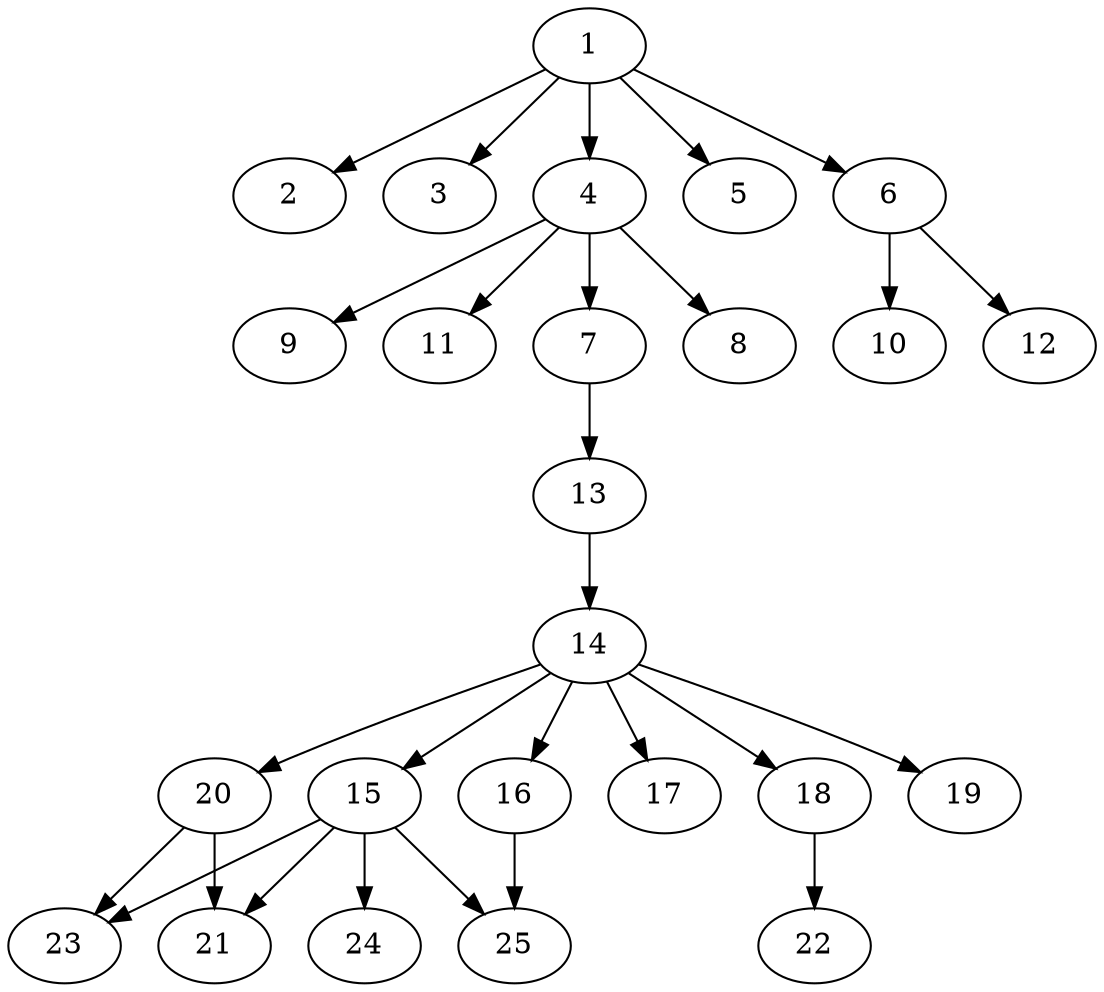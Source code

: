 // DAG automatically generated by daggen at Fri Aug  4 16:35:13 2017
// ./daggen --dot -n 25 --fat 0.5 --regular 0.2 --density 0.2 --jump 1 
digraph G {
  1 [size="231928", alpha="0.09"]
  1 -> 2 [size ="302"]
  1 -> 3 [size ="302"]
  1 -> 4 [size ="302"]
  1 -> 5 [size ="302"]
  1 -> 6 [size ="302"]
  2 [size="40730", alpha="0.12"]
  3 [size="36471", alpha="0.03"]
  4 [size="368293", alpha="0.13"]
  4 -> 7 [size ="411"]
  4 -> 8 [size ="411"]
  4 -> 9 [size ="411"]
  4 -> 11 [size ="411"]
  5 [size="26575", alpha="0.17"]
  6 [size="113228", alpha="0.10"]
  6 -> 10 [size ="134"]
  6 -> 12 [size ="134"]
  7 [size="68719", alpha="0.04"]
  7 -> 13 [size ="134"]
  8 [size="3373", alpha="0.13"]
  9 [size="782758", alpha="0.17"]
  10 [size="5746", alpha="0.00"]
  11 [size="318323", alpha="0.03"]
  12 [size="1073742", alpha="0.13"]
  13 [size="154721", alpha="0.14"]
  13 -> 14 [size ="210"]
  14 [size="549756", alpha="0.15"]
  14 -> 15 [size ="537"]
  14 -> 16 [size ="537"]
  14 -> 17 [size ="537"]
  14 -> 18 [size ="537"]
  14 -> 19 [size ="537"]
  14 -> 20 [size ="537"]
  15 [size="367", alpha="0.07"]
  15 -> 21 [size ="34"]
  15 -> 23 [size ="34"]
  15 -> 24 [size ="34"]
  15 -> 25 [size ="34"]
  16 [size="27730", alpha="0.12"]
  16 -> 25 [size ="34"]
  17 [size="98454", alpha="0.15"]
  18 [size="40354", alpha="0.13"]
  18 -> 22 [size ="34"]
  19 [size="49506", alpha="0.07"]
  20 [size="48203", alpha="0.16"]
  20 -> 21 [size ="839"]
  20 -> 23 [size ="839"]
  21 [size="782758", alpha="0.09"]
  22 [size="11133", alpha="0.02"]
  23 [size="7386", alpha="0.18"]
  24 [size="368293", alpha="0.17"]
  25 [size="1073742", alpha="0.04"]
}

